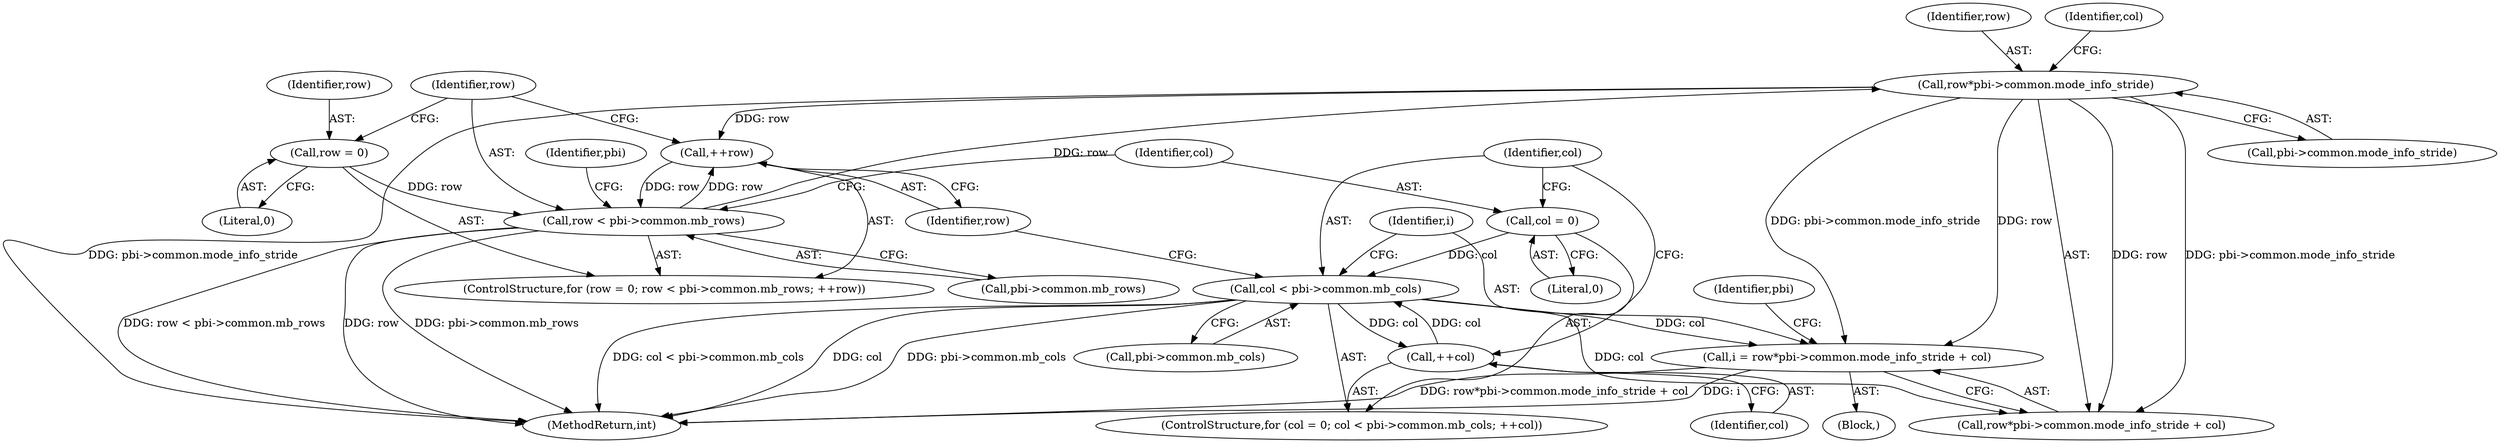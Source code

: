 digraph "0_Android_6886e8e0a9db2dbad723dc37a548233e004b33bc_1@integer" {
"1000394" [label="(Call,i = row*pbi->common.mode_info_stride + col)"];
"1000397" [label="(Call,row*pbi->common.mode_info_stride)"];
"1000369" [label="(Call,row < pbi->common.mb_rows)"];
"1000376" [label="(Call,++row)"];
"1000366" [label="(Call,row = 0)"];
"1000383" [label="(Call,col < pbi->common.mb_cols)"];
"1000390" [label="(Call,++col)"];
"1000380" [label="(Call,col = 0)"];
"1000392" [label="(Block,)"];
"1000365" [label="(ControlStructure,for (row = 0; row < pbi->common.mb_rows; ++row))"];
"1000399" [label="(Call,pbi->common.mode_info_stride)"];
"1000411" [label="(Identifier,pbi)"];
"1000376" [label="(Call,++row)"];
"1000451" [label="(MethodReturn,int)"];
"1000369" [label="(Call,row < pbi->common.mb_rows)"];
"1000379" [label="(ControlStructure,for (col = 0; col < pbi->common.mb_cols; ++col))"];
"1000385" [label="(Call,pbi->common.mb_cols)"];
"1000384" [label="(Identifier,col)"];
"1000394" [label="(Call,i = row*pbi->common.mode_info_stride + col)"];
"1000381" [label="(Identifier,col)"];
"1000390" [label="(Call,++col)"];
"1000398" [label="(Identifier,row)"];
"1000367" [label="(Identifier,row)"];
"1000397" [label="(Call,row*pbi->common.mode_info_stride)"];
"1000404" [label="(Identifier,col)"];
"1000366" [label="(Call,row = 0)"];
"1000396" [label="(Call,row*pbi->common.mode_info_stride + col)"];
"1000370" [label="(Identifier,row)"];
"1000371" [label="(Call,pbi->common.mb_rows)"];
"1000382" [label="(Literal,0)"];
"1000380" [label="(Call,col = 0)"];
"1000395" [label="(Identifier,i)"];
"1000383" [label="(Call,col < pbi->common.mb_cols)"];
"1000430" [label="(Identifier,pbi)"];
"1000391" [label="(Identifier,col)"];
"1000377" [label="(Identifier,row)"];
"1000368" [label="(Literal,0)"];
"1000394" -> "1000392"  [label="AST: "];
"1000394" -> "1000396"  [label="CFG: "];
"1000395" -> "1000394"  [label="AST: "];
"1000396" -> "1000394"  [label="AST: "];
"1000411" -> "1000394"  [label="CFG: "];
"1000394" -> "1000451"  [label="DDG: row*pbi->common.mode_info_stride + col"];
"1000394" -> "1000451"  [label="DDG: i"];
"1000397" -> "1000394"  [label="DDG: row"];
"1000397" -> "1000394"  [label="DDG: pbi->common.mode_info_stride"];
"1000383" -> "1000394"  [label="DDG: col"];
"1000397" -> "1000396"  [label="AST: "];
"1000397" -> "1000399"  [label="CFG: "];
"1000398" -> "1000397"  [label="AST: "];
"1000399" -> "1000397"  [label="AST: "];
"1000404" -> "1000397"  [label="CFG: "];
"1000397" -> "1000451"  [label="DDG: pbi->common.mode_info_stride"];
"1000397" -> "1000376"  [label="DDG: row"];
"1000397" -> "1000396"  [label="DDG: row"];
"1000397" -> "1000396"  [label="DDG: pbi->common.mode_info_stride"];
"1000369" -> "1000397"  [label="DDG: row"];
"1000369" -> "1000365"  [label="AST: "];
"1000369" -> "1000371"  [label="CFG: "];
"1000370" -> "1000369"  [label="AST: "];
"1000371" -> "1000369"  [label="AST: "];
"1000381" -> "1000369"  [label="CFG: "];
"1000430" -> "1000369"  [label="CFG: "];
"1000369" -> "1000451"  [label="DDG: row < pbi->common.mb_rows"];
"1000369" -> "1000451"  [label="DDG: row"];
"1000369" -> "1000451"  [label="DDG: pbi->common.mb_rows"];
"1000376" -> "1000369"  [label="DDG: row"];
"1000366" -> "1000369"  [label="DDG: row"];
"1000369" -> "1000376"  [label="DDG: row"];
"1000376" -> "1000365"  [label="AST: "];
"1000376" -> "1000377"  [label="CFG: "];
"1000377" -> "1000376"  [label="AST: "];
"1000370" -> "1000376"  [label="CFG: "];
"1000366" -> "1000365"  [label="AST: "];
"1000366" -> "1000368"  [label="CFG: "];
"1000367" -> "1000366"  [label="AST: "];
"1000368" -> "1000366"  [label="AST: "];
"1000370" -> "1000366"  [label="CFG: "];
"1000383" -> "1000379"  [label="AST: "];
"1000383" -> "1000385"  [label="CFG: "];
"1000384" -> "1000383"  [label="AST: "];
"1000385" -> "1000383"  [label="AST: "];
"1000395" -> "1000383"  [label="CFG: "];
"1000377" -> "1000383"  [label="CFG: "];
"1000383" -> "1000451"  [label="DDG: col < pbi->common.mb_cols"];
"1000383" -> "1000451"  [label="DDG: col"];
"1000383" -> "1000451"  [label="DDG: pbi->common.mb_cols"];
"1000390" -> "1000383"  [label="DDG: col"];
"1000380" -> "1000383"  [label="DDG: col"];
"1000383" -> "1000390"  [label="DDG: col"];
"1000383" -> "1000396"  [label="DDG: col"];
"1000390" -> "1000379"  [label="AST: "];
"1000390" -> "1000391"  [label="CFG: "];
"1000391" -> "1000390"  [label="AST: "];
"1000384" -> "1000390"  [label="CFG: "];
"1000380" -> "1000379"  [label="AST: "];
"1000380" -> "1000382"  [label="CFG: "];
"1000381" -> "1000380"  [label="AST: "];
"1000382" -> "1000380"  [label="AST: "];
"1000384" -> "1000380"  [label="CFG: "];
}
